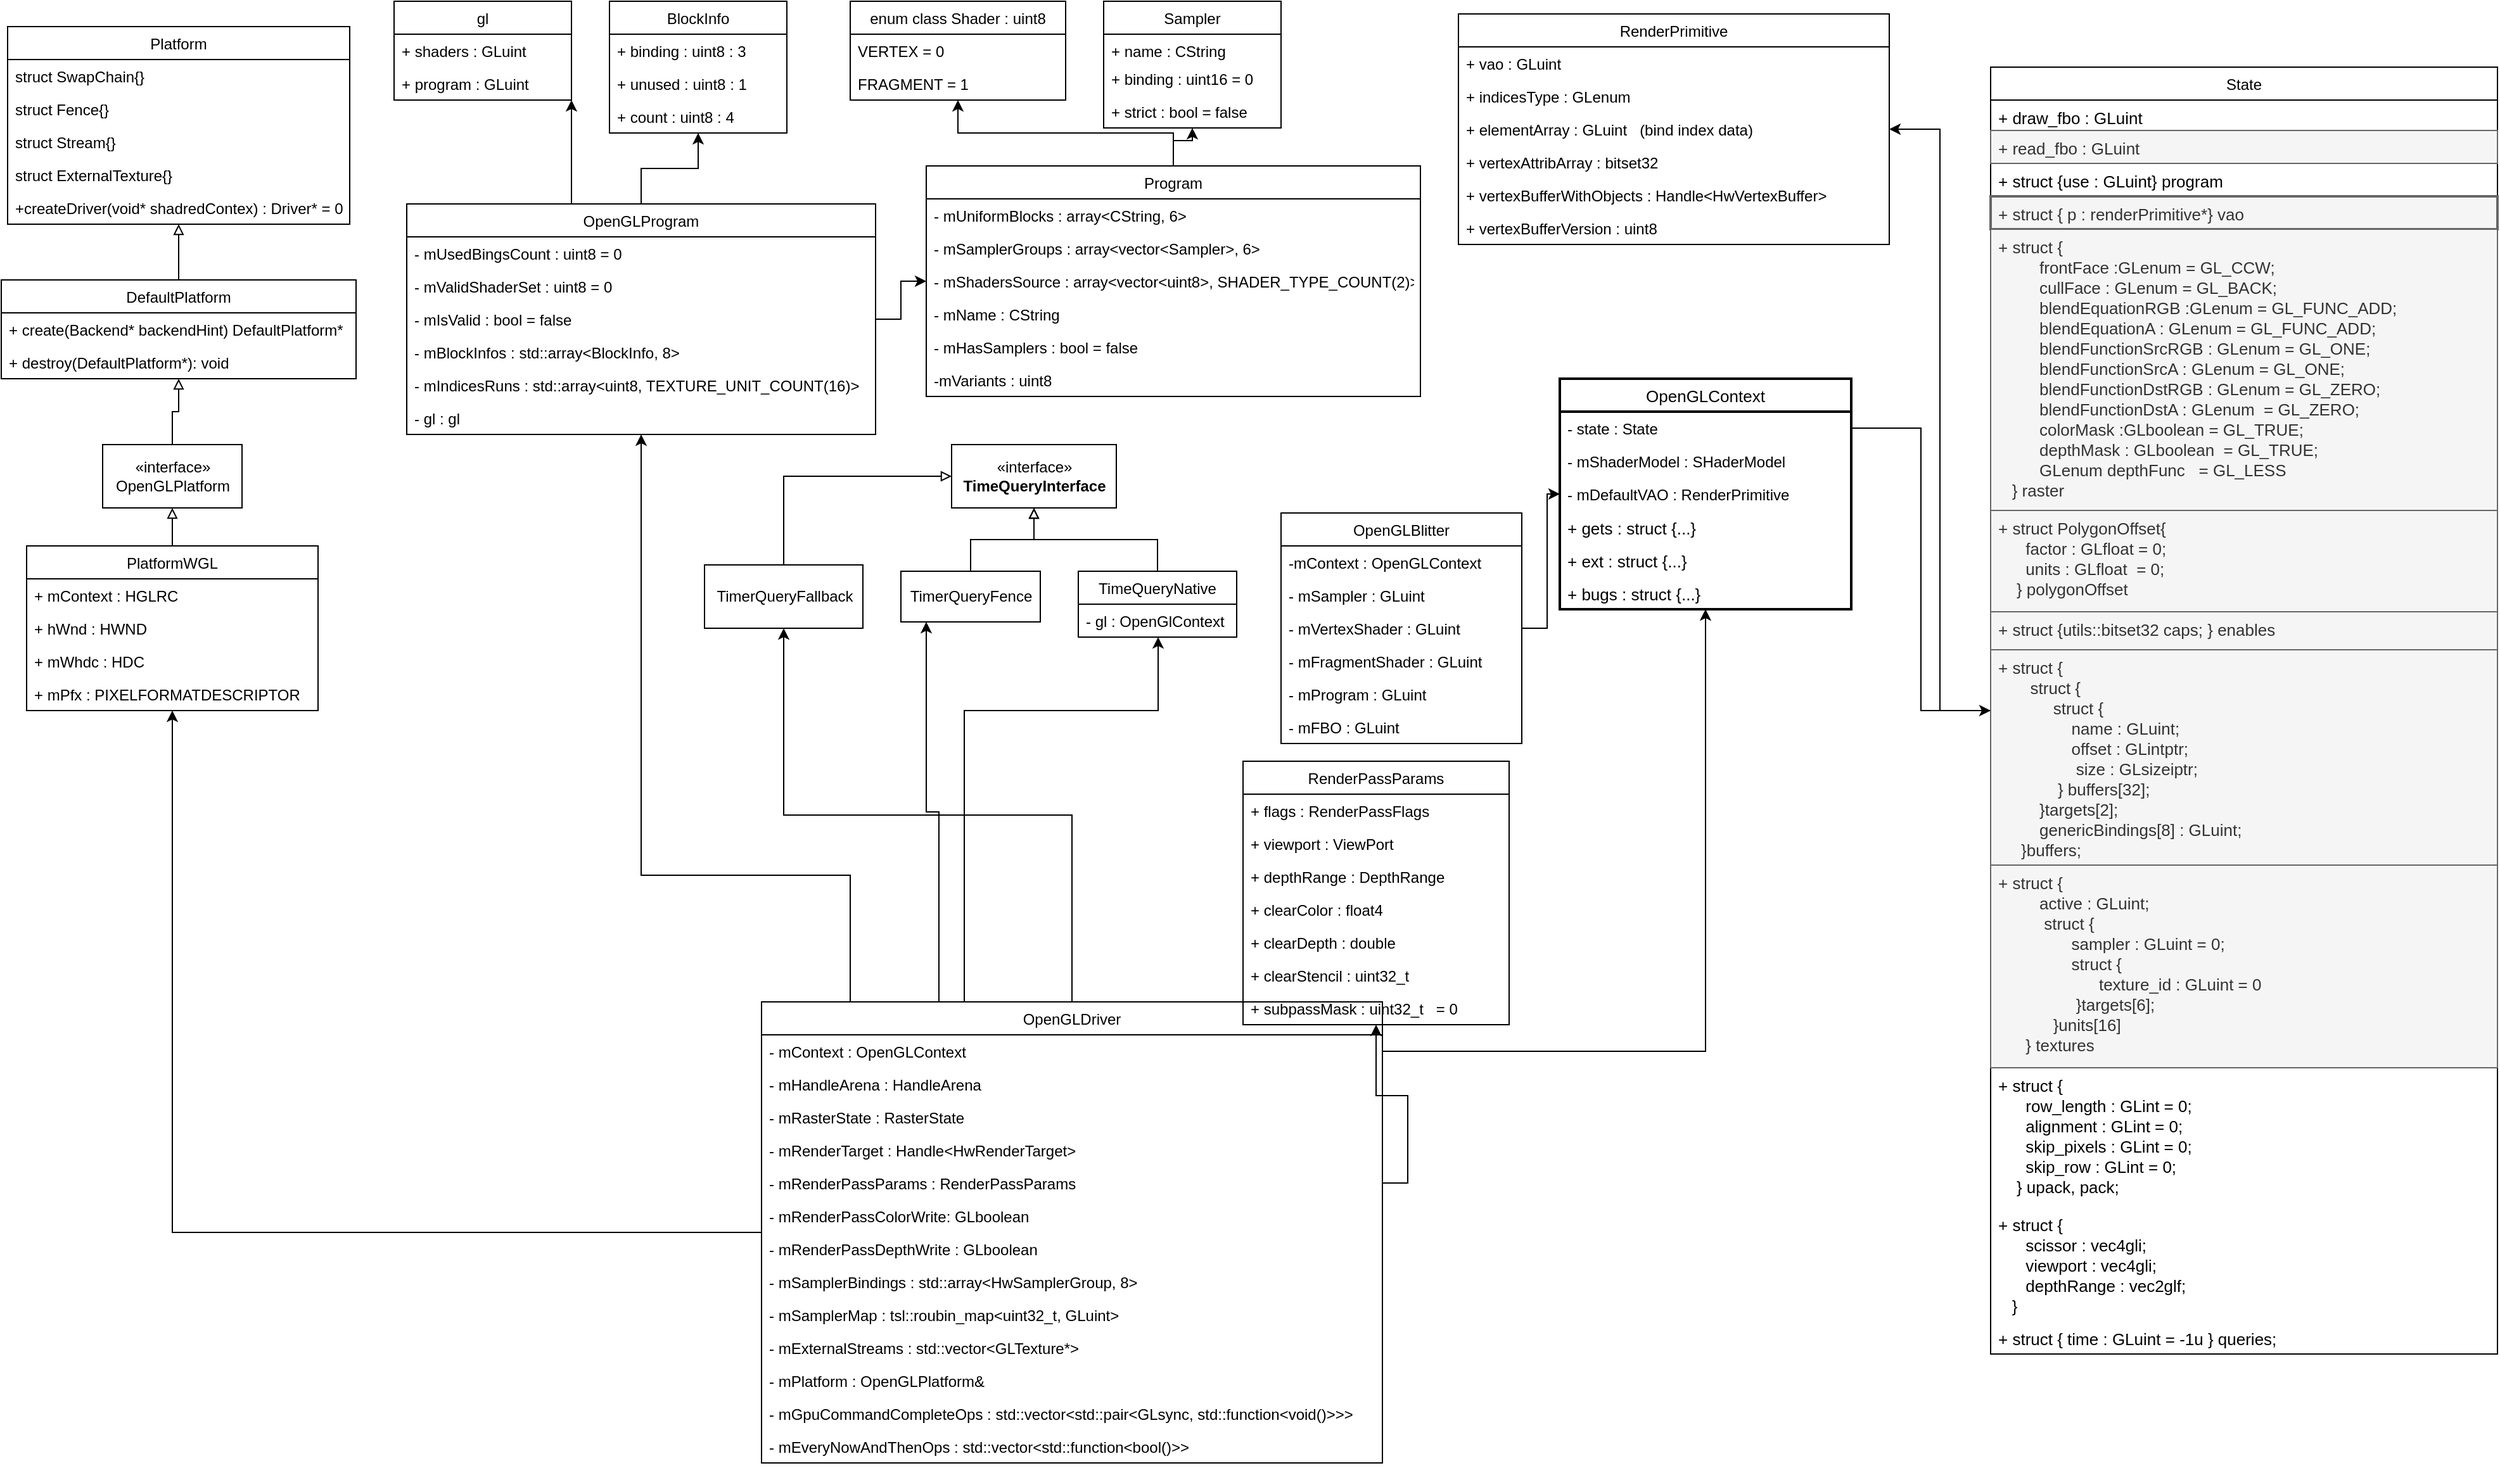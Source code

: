 <mxfile version="14.6.13" type="device"><diagram id="fX4jwfCCRDeup5B1McxO" name="第 1 页"><mxGraphModel dx="1222" dy="806" grid="1" gridSize="10" guides="1" tooltips="1" connect="1" arrows="1" fold="1" page="1" pageScale="1" pageWidth="1169" pageHeight="1654" math="0" shadow="0"><root><mxCell id="0"/><mxCell id="1" parent="0"/><mxCell id="PPBQxOH440pyN9JQNoUW-1" value="Platform" style="swimlane;fontStyle=0;childLayout=stackLayout;horizontal=1;startSize=26;fillColor=none;horizontalStack=0;resizeParent=1;resizeParentMax=0;resizeLast=0;collapsible=1;marginBottom=0;" parent="1" vertex="1"><mxGeometry x="35" y="30" width="270" height="156" as="geometry"/></mxCell><mxCell id="PPBQxOH440pyN9JQNoUW-2" value="struct SwapChain{}" style="text;strokeColor=none;fillColor=none;align=left;verticalAlign=top;spacingLeft=4;spacingRight=4;overflow=hidden;rotatable=0;points=[[0,0.5],[1,0.5]];portConstraint=eastwest;" parent="PPBQxOH440pyN9JQNoUW-1" vertex="1"><mxGeometry y="26" width="270" height="26" as="geometry"/></mxCell><mxCell id="PPBQxOH440pyN9JQNoUW-3" value="struct Fence{}" style="text;strokeColor=none;fillColor=none;align=left;verticalAlign=top;spacingLeft=4;spacingRight=4;overflow=hidden;rotatable=0;points=[[0,0.5],[1,0.5]];portConstraint=eastwest;" parent="PPBQxOH440pyN9JQNoUW-1" vertex="1"><mxGeometry y="52" width="270" height="26" as="geometry"/></mxCell><mxCell id="PPBQxOH440pyN9JQNoUW-4" value="struct Stream{}" style="text;strokeColor=none;fillColor=none;align=left;verticalAlign=top;spacingLeft=4;spacingRight=4;overflow=hidden;rotatable=0;points=[[0,0.5],[1,0.5]];portConstraint=eastwest;" parent="PPBQxOH440pyN9JQNoUW-1" vertex="1"><mxGeometry y="78" width="270" height="26" as="geometry"/></mxCell><mxCell id="PPBQxOH440pyN9JQNoUW-5" value="struct ExternalTexture{}" style="text;strokeColor=none;fillColor=none;align=left;verticalAlign=top;spacingLeft=4;spacingRight=4;overflow=hidden;rotatable=0;points=[[0,0.5],[1,0.5]];portConstraint=eastwest;" parent="PPBQxOH440pyN9JQNoUW-1" vertex="1"><mxGeometry y="104" width="270" height="26" as="geometry"/></mxCell><mxCell id="PPBQxOH440pyN9JQNoUW-13" value="+createDriver(void* shadredContex) : Driver* = 0" style="text;strokeColor=none;fillColor=none;align=left;verticalAlign=top;spacingLeft=4;spacingRight=4;overflow=hidden;rotatable=0;points=[[0,0.5],[1,0.5]];portConstraint=eastwest;" parent="PPBQxOH440pyN9JQNoUW-1" vertex="1"><mxGeometry y="130" width="270" height="26" as="geometry"/></mxCell><mxCell id="PPBQxOH440pyN9JQNoUW-11" style="edgeStyle=orthogonalEdgeStyle;rounded=0;orthogonalLoop=1;jettySize=auto;html=1;endArrow=block;endFill=0;" parent="1" source="PPBQxOH440pyN9JQNoUW-7" target="PPBQxOH440pyN9JQNoUW-1" edge="1"><mxGeometry relative="1" as="geometry"/></mxCell><mxCell id="PPBQxOH440pyN9JQNoUW-7" value="DefaultPlatform" style="swimlane;fontStyle=0;childLayout=stackLayout;horizontal=1;startSize=26;fillColor=none;horizontalStack=0;resizeParent=1;resizeParentMax=0;resizeLast=0;collapsible=1;marginBottom=0;" parent="1" vertex="1"><mxGeometry x="30" y="230" width="280" height="78" as="geometry"/></mxCell><mxCell id="PPBQxOH440pyN9JQNoUW-9" value="+ create(Backend* backendHint) DefaultPlatform*" style="text;strokeColor=none;fillColor=none;align=left;verticalAlign=top;spacingLeft=4;spacingRight=4;overflow=hidden;rotatable=0;points=[[0,0.5],[1,0.5]];portConstraint=eastwest;" parent="PPBQxOH440pyN9JQNoUW-7" vertex="1"><mxGeometry y="26" width="280" height="26" as="geometry"/></mxCell><mxCell id="PPBQxOH440pyN9JQNoUW-10" value="+ destroy(DefaultPlatform*): void" style="text;strokeColor=none;fillColor=none;align=left;verticalAlign=top;spacingLeft=4;spacingRight=4;overflow=hidden;rotatable=0;points=[[0,0.5],[1,0.5]];portConstraint=eastwest;" parent="PPBQxOH440pyN9JQNoUW-7" vertex="1"><mxGeometry y="52" width="280" height="26" as="geometry"/></mxCell><mxCell id="PPBQxOH440pyN9JQNoUW-19" style="edgeStyle=orthogonalEdgeStyle;rounded=0;orthogonalLoop=1;jettySize=auto;html=1;endArrow=block;endFill=0;" parent="1" source="PPBQxOH440pyN9JQNoUW-18" target="PPBQxOH440pyN9JQNoUW-7" edge="1"><mxGeometry relative="1" as="geometry"/></mxCell><mxCell id="PPBQxOH440pyN9JQNoUW-18" value="«interface»&lt;br&gt;OpenGLPlatform" style="html=1;" parent="1" vertex="1"><mxGeometry x="110" y="360" width="110" height="50" as="geometry"/></mxCell><mxCell id="PPBQxOH440pyN9JQNoUW-24" value="" style="edgeStyle=orthogonalEdgeStyle;rounded=0;orthogonalLoop=1;jettySize=auto;html=1;endArrow=block;endFill=0;" parent="1" source="PPBQxOH440pyN9JQNoUW-20" target="PPBQxOH440pyN9JQNoUW-18" edge="1"><mxGeometry relative="1" as="geometry"/></mxCell><mxCell id="PPBQxOH440pyN9JQNoUW-20" value="PlatformWGL" style="swimlane;fontStyle=0;childLayout=stackLayout;horizontal=1;startSize=26;fillColor=none;horizontalStack=0;resizeParent=1;resizeParentMax=0;resizeLast=0;collapsible=1;marginBottom=0;" parent="1" vertex="1"><mxGeometry x="50" y="440" width="230" height="130" as="geometry"/></mxCell><mxCell id="PPBQxOH440pyN9JQNoUW-21" value="+ mContext : HGLRC" style="text;strokeColor=none;fillColor=none;align=left;verticalAlign=top;spacingLeft=4;spacingRight=4;overflow=hidden;rotatable=0;points=[[0,0.5],[1,0.5]];portConstraint=eastwest;" parent="PPBQxOH440pyN9JQNoUW-20" vertex="1"><mxGeometry y="26" width="230" height="26" as="geometry"/></mxCell><mxCell id="PPBQxOH440pyN9JQNoUW-22" value="+ hWnd : HWND" style="text;strokeColor=none;fillColor=none;align=left;verticalAlign=top;spacingLeft=4;spacingRight=4;overflow=hidden;rotatable=0;points=[[0,0.5],[1,0.5]];portConstraint=eastwest;" parent="PPBQxOH440pyN9JQNoUW-20" vertex="1"><mxGeometry y="52" width="230" height="26" as="geometry"/></mxCell><mxCell id="PPBQxOH440pyN9JQNoUW-23" value="+ mWhdc : HDC" style="text;strokeColor=none;fillColor=none;align=left;verticalAlign=top;spacingLeft=4;spacingRight=4;overflow=hidden;rotatable=0;points=[[0,0.5],[1,0.5]];portConstraint=eastwest;" parent="PPBQxOH440pyN9JQNoUW-20" vertex="1"><mxGeometry y="78" width="230" height="26" as="geometry"/></mxCell><mxCell id="PPBQxOH440pyN9JQNoUW-25" value="+ mPfx : PIXELFORMATDESCRIPTOR" style="text;strokeColor=none;fillColor=none;align=left;verticalAlign=top;spacingLeft=4;spacingRight=4;overflow=hidden;rotatable=0;points=[[0,0.5],[1,0.5]];portConstraint=eastwest;" parent="PPBQxOH440pyN9JQNoUW-20" vertex="1"><mxGeometry y="104" width="230" height="26" as="geometry"/></mxCell><mxCell id="508LZlIP3bsUz4SIApg6-21" style="edgeStyle=orthogonalEdgeStyle;rounded=0;orthogonalLoop=1;jettySize=auto;html=1;" parent="1" source="508LZlIP3bsUz4SIApg6-1" target="508LZlIP3bsUz4SIApg6-6" edge="1"><mxGeometry relative="1" as="geometry"><Array as="points"><mxPoint x="440" y="179"/><mxPoint x="410" y="179"/></Array></mxGeometry></mxCell><mxCell id="508LZlIP3bsUz4SIApg6-22" style="edgeStyle=orthogonalEdgeStyle;rounded=0;orthogonalLoop=1;jettySize=auto;html=1;" parent="1" source="508LZlIP3bsUz4SIApg6-1" target="508LZlIP3bsUz4SIApg6-14" edge="1"><mxGeometry relative="1" as="geometry"/></mxCell><mxCell id="508LZlIP3bsUz4SIApg6-40" style="edgeStyle=orthogonalEdgeStyle;rounded=0;orthogonalLoop=1;jettySize=auto;html=1;" parent="1" source="508LZlIP3bsUz4SIApg6-1" target="508LZlIP3bsUz4SIApg6-27" edge="1"><mxGeometry relative="1" as="geometry"/></mxCell><mxCell id="508LZlIP3bsUz4SIApg6-1" value="OpenGLProgram" style="swimlane;fontStyle=0;childLayout=stackLayout;horizontal=1;startSize=26;fillColor=none;horizontalStack=0;resizeParent=1;resizeParentMax=0;resizeLast=0;collapsible=1;marginBottom=0;" parent="1" vertex="1"><mxGeometry x="350" y="170" width="370" height="182" as="geometry"/></mxCell><mxCell id="508LZlIP3bsUz4SIApg6-2" value="- mUsedBingsCount : uint8 = 0" style="text;strokeColor=none;fillColor=none;align=left;verticalAlign=top;spacingLeft=4;spacingRight=4;overflow=hidden;rotatable=0;points=[[0,0.5],[1,0.5]];portConstraint=eastwest;" parent="508LZlIP3bsUz4SIApg6-1" vertex="1"><mxGeometry y="26" width="370" height="26" as="geometry"/></mxCell><mxCell id="508LZlIP3bsUz4SIApg6-3" value="- mValidShaderSet : uint8 = 0" style="text;strokeColor=none;fillColor=none;align=left;verticalAlign=top;spacingLeft=4;spacingRight=4;overflow=hidden;rotatable=0;points=[[0,0.5],[1,0.5]];portConstraint=eastwest;" parent="508LZlIP3bsUz4SIApg6-1" vertex="1"><mxGeometry y="52" width="370" height="26" as="geometry"/></mxCell><mxCell id="508LZlIP3bsUz4SIApg6-4" value="- mIsValid : bool = false" style="text;strokeColor=none;fillColor=none;align=left;verticalAlign=top;spacingLeft=4;spacingRight=4;overflow=hidden;rotatable=0;points=[[0,0.5],[1,0.5]];portConstraint=eastwest;" parent="508LZlIP3bsUz4SIApg6-1" vertex="1"><mxGeometry y="78" width="370" height="26" as="geometry"/></mxCell><mxCell id="508LZlIP3bsUz4SIApg6-18" value="- mBlockInfos : std::array&lt;BlockInfo, 8&gt; " style="text;strokeColor=none;fillColor=none;align=left;verticalAlign=top;spacingLeft=4;spacingRight=4;overflow=hidden;rotatable=0;points=[[0,0.5],[1,0.5]];portConstraint=eastwest;" parent="508LZlIP3bsUz4SIApg6-1" vertex="1"><mxGeometry y="104" width="370" height="26" as="geometry"/></mxCell><mxCell id="508LZlIP3bsUz4SIApg6-19" value="- mIndicesRuns : std::array&lt;uint8, TEXTURE_UNIT_COUNT(16)&gt;" style="text;strokeColor=none;fillColor=none;align=left;verticalAlign=top;spacingLeft=4;spacingRight=4;overflow=hidden;rotatable=0;points=[[0,0.5],[1,0.5]];portConstraint=eastwest;" parent="508LZlIP3bsUz4SIApg6-1" vertex="1"><mxGeometry y="130" width="370" height="26" as="geometry"/></mxCell><mxCell id="508LZlIP3bsUz4SIApg6-20" value="- gl : gl" style="text;strokeColor=none;fillColor=none;align=left;verticalAlign=top;spacingLeft=4;spacingRight=4;overflow=hidden;rotatable=0;points=[[0,0.5],[1,0.5]];portConstraint=eastwest;" parent="508LZlIP3bsUz4SIApg6-1" vertex="1"><mxGeometry y="156" width="370" height="26" as="geometry"/></mxCell><mxCell id="508LZlIP3bsUz4SIApg6-6" value="gl" style="swimlane;fontStyle=0;childLayout=stackLayout;horizontal=1;startSize=26;fillColor=none;horizontalStack=0;resizeParent=1;resizeParentMax=0;resizeLast=0;collapsible=1;marginBottom=0;" parent="1" vertex="1"><mxGeometry x="340" y="10" width="140" height="78" as="geometry"/></mxCell><mxCell id="508LZlIP3bsUz4SIApg6-7" value="+ shaders : GLuint" style="text;strokeColor=none;fillColor=none;align=left;verticalAlign=top;spacingLeft=4;spacingRight=4;overflow=hidden;rotatable=0;points=[[0,0.5],[1,0.5]];portConstraint=eastwest;" parent="508LZlIP3bsUz4SIApg6-6" vertex="1"><mxGeometry y="26" width="140" height="26" as="geometry"/></mxCell><mxCell id="508LZlIP3bsUz4SIApg6-8" value="+ program : GLuint" style="text;strokeColor=none;fillColor=none;align=left;verticalAlign=top;spacingLeft=4;spacingRight=4;overflow=hidden;rotatable=0;points=[[0,0.5],[1,0.5]];portConstraint=eastwest;" parent="508LZlIP3bsUz4SIApg6-6" vertex="1"><mxGeometry y="52" width="140" height="26" as="geometry"/></mxCell><mxCell id="508LZlIP3bsUz4SIApg6-14" value="BlockInfo" style="swimlane;fontStyle=0;childLayout=stackLayout;horizontal=1;startSize=26;fillColor=none;horizontalStack=0;resizeParent=1;resizeParentMax=0;resizeLast=0;collapsible=1;marginBottom=0;" parent="1" vertex="1"><mxGeometry x="510" y="10" width="140" height="104" as="geometry"/></mxCell><mxCell id="508LZlIP3bsUz4SIApg6-15" value="+ binding : uint8 : 3" style="text;strokeColor=none;fillColor=none;align=left;verticalAlign=top;spacingLeft=4;spacingRight=4;overflow=hidden;rotatable=0;points=[[0,0.5],[1,0.5]];portConstraint=eastwest;" parent="508LZlIP3bsUz4SIApg6-14" vertex="1"><mxGeometry y="26" width="140" height="26" as="geometry"/></mxCell><mxCell id="508LZlIP3bsUz4SIApg6-16" value="+ unused : uint8 : 1" style="text;strokeColor=none;fillColor=none;align=left;verticalAlign=top;spacingLeft=4;spacingRight=4;overflow=hidden;rotatable=0;points=[[0,0.5],[1,0.5]];portConstraint=eastwest;" parent="508LZlIP3bsUz4SIApg6-14" vertex="1"><mxGeometry y="52" width="140" height="26" as="geometry"/></mxCell><mxCell id="508LZlIP3bsUz4SIApg6-17" value="+ count : uint8 : 4" style="text;strokeColor=none;fillColor=none;align=left;verticalAlign=top;spacingLeft=4;spacingRight=4;overflow=hidden;rotatable=0;points=[[0,0.5],[1,0.5]];portConstraint=eastwest;" parent="508LZlIP3bsUz4SIApg6-14" vertex="1"><mxGeometry y="78" width="140" height="26" as="geometry"/></mxCell><mxCell id="508LZlIP3bsUz4SIApg6-23" value="Sampler" style="swimlane;fontStyle=0;childLayout=stackLayout;horizontal=1;startSize=26;fillColor=none;horizontalStack=0;resizeParent=1;resizeParentMax=0;resizeLast=0;collapsible=1;marginBottom=0;" parent="1" vertex="1"><mxGeometry x="900" y="10" width="140" height="100" as="geometry"/></mxCell><mxCell id="508LZlIP3bsUz4SIApg6-24" value="+ name : CString" style="text;strokeColor=none;fillColor=none;align=left;verticalAlign=top;spacingLeft=4;spacingRight=4;overflow=hidden;rotatable=0;points=[[0,0.5],[1,0.5]];portConstraint=eastwest;" parent="508LZlIP3bsUz4SIApg6-23" vertex="1"><mxGeometry y="26" width="140" height="22" as="geometry"/></mxCell><mxCell id="508LZlIP3bsUz4SIApg6-25" value="+ binding : uint16 = 0" style="text;strokeColor=none;fillColor=none;align=left;verticalAlign=top;spacingLeft=4;spacingRight=4;overflow=hidden;rotatable=0;points=[[0,0.5],[1,0.5]];portConstraint=eastwest;" parent="508LZlIP3bsUz4SIApg6-23" vertex="1"><mxGeometry y="48" width="140" height="26" as="geometry"/></mxCell><mxCell id="508LZlIP3bsUz4SIApg6-26" value="+ strict : bool = false" style="text;strokeColor=none;fillColor=none;align=left;verticalAlign=top;spacingLeft=4;spacingRight=4;overflow=hidden;rotatable=0;points=[[0,0.5],[1,0.5]];portConstraint=eastwest;" parent="508LZlIP3bsUz4SIApg6-23" vertex="1"><mxGeometry y="74" width="140" height="26" as="geometry"/></mxCell><mxCell id="508LZlIP3bsUz4SIApg6-35" style="edgeStyle=orthogonalEdgeStyle;rounded=0;orthogonalLoop=1;jettySize=auto;html=1;" parent="1" source="508LZlIP3bsUz4SIApg6-27" target="508LZlIP3bsUz4SIApg6-31" edge="1"><mxGeometry relative="1" as="geometry"/></mxCell><mxCell id="508LZlIP3bsUz4SIApg6-36" style="edgeStyle=orthogonalEdgeStyle;rounded=0;orthogonalLoop=1;jettySize=auto;html=1;" parent="1" source="508LZlIP3bsUz4SIApg6-27" target="508LZlIP3bsUz4SIApg6-23" edge="1"><mxGeometry relative="1" as="geometry"/></mxCell><mxCell id="508LZlIP3bsUz4SIApg6-27" value="Program" style="swimlane;fontStyle=0;childLayout=stackLayout;horizontal=1;startSize=26;fillColor=none;horizontalStack=0;resizeParent=1;resizeParentMax=0;resizeLast=0;collapsible=1;marginBottom=0;" parent="1" vertex="1"><mxGeometry x="760" y="140" width="390" height="182" as="geometry"/></mxCell><mxCell id="508LZlIP3bsUz4SIApg6-28" value="- mUniformBlocks : array&lt;CString, 6&gt;" style="text;strokeColor=none;fillColor=none;align=left;verticalAlign=top;spacingLeft=4;spacingRight=4;overflow=hidden;rotatable=0;points=[[0,0.5],[1,0.5]];portConstraint=eastwest;" parent="508LZlIP3bsUz4SIApg6-27" vertex="1"><mxGeometry y="26" width="390" height="26" as="geometry"/></mxCell><mxCell id="508LZlIP3bsUz4SIApg6-29" value="- mSamplerGroups : array&lt;vector&lt;Sampler&gt;, 6&gt;" style="text;strokeColor=none;fillColor=none;align=left;verticalAlign=top;spacingLeft=4;spacingRight=4;overflow=hidden;rotatable=0;points=[[0,0.5],[1,0.5]];portConstraint=eastwest;" parent="508LZlIP3bsUz4SIApg6-27" vertex="1"><mxGeometry y="52" width="390" height="26" as="geometry"/></mxCell><mxCell id="508LZlIP3bsUz4SIApg6-30" value="- mShadersSource : array&lt;vector&lt;uint8&gt;, SHADER_TYPE_COUNT(2)&gt;" style="text;strokeColor=none;fillColor=none;align=left;verticalAlign=top;spacingLeft=4;spacingRight=4;overflow=hidden;rotatable=0;points=[[0,0.5],[1,0.5]];portConstraint=eastwest;" parent="508LZlIP3bsUz4SIApg6-27" vertex="1"><mxGeometry y="78" width="390" height="26" as="geometry"/></mxCell><mxCell id="508LZlIP3bsUz4SIApg6-37" value="- mName : CString" style="text;strokeColor=none;fillColor=none;align=left;verticalAlign=top;spacingLeft=4;spacingRight=4;overflow=hidden;rotatable=0;points=[[0,0.5],[1,0.5]];portConstraint=eastwest;" parent="508LZlIP3bsUz4SIApg6-27" vertex="1"><mxGeometry y="104" width="390" height="26" as="geometry"/></mxCell><mxCell id="508LZlIP3bsUz4SIApg6-39" value="- mHasSamplers : bool = false" style="text;strokeColor=none;fillColor=none;align=left;verticalAlign=top;spacingLeft=4;spacingRight=4;overflow=hidden;rotatable=0;points=[[0,0.5],[1,0.5]];portConstraint=eastwest;" parent="508LZlIP3bsUz4SIApg6-27" vertex="1"><mxGeometry y="130" width="390" height="26" as="geometry"/></mxCell><mxCell id="508LZlIP3bsUz4SIApg6-38" value="-mVariants : uint8" style="text;strokeColor=none;fillColor=none;align=left;verticalAlign=top;spacingLeft=4;spacingRight=4;overflow=hidden;rotatable=0;points=[[0,0.5],[1,0.5]];portConstraint=eastwest;" parent="508LZlIP3bsUz4SIApg6-27" vertex="1"><mxGeometry y="156" width="390" height="26" as="geometry"/></mxCell><mxCell id="508LZlIP3bsUz4SIApg6-31" value="enum class Shader : uint8" style="swimlane;fontStyle=0;childLayout=stackLayout;horizontal=1;startSize=26;fillColor=none;horizontalStack=0;resizeParent=1;resizeParentMax=0;resizeLast=0;collapsible=1;marginBottom=0;" parent="1" vertex="1"><mxGeometry x="700" y="10" width="170" height="78" as="geometry"/></mxCell><mxCell id="508LZlIP3bsUz4SIApg6-32" value="VERTEX = 0" style="text;strokeColor=none;fillColor=none;align=left;verticalAlign=top;spacingLeft=4;spacingRight=4;overflow=hidden;rotatable=0;points=[[0,0.5],[1,0.5]];portConstraint=eastwest;" parent="508LZlIP3bsUz4SIApg6-31" vertex="1"><mxGeometry y="26" width="170" height="26" as="geometry"/></mxCell><mxCell id="508LZlIP3bsUz4SIApg6-33" value="FRAGMENT = 1" style="text;strokeColor=none;fillColor=none;align=left;verticalAlign=top;spacingLeft=4;spacingRight=4;overflow=hidden;rotatable=0;points=[[0,0.5],[1,0.5]];portConstraint=eastwest;" parent="508LZlIP3bsUz4SIApg6-31" vertex="1"><mxGeometry y="52" width="170" height="26" as="geometry"/></mxCell><mxCell id="508LZlIP3bsUz4SIApg6-41" value="RenderPrimitive" style="swimlane;fontStyle=0;childLayout=stackLayout;horizontal=1;startSize=26;fillColor=none;horizontalStack=0;resizeParent=1;resizeParentMax=0;resizeLast=0;collapsible=1;marginBottom=0;" parent="1" vertex="1"><mxGeometry x="1180" y="20" width="340" height="182" as="geometry"/></mxCell><mxCell id="508LZlIP3bsUz4SIApg6-42" value="+ vao : GLuint" style="text;strokeColor=none;fillColor=none;align=left;verticalAlign=top;spacingLeft=4;spacingRight=4;overflow=hidden;rotatable=0;points=[[0,0.5],[1,0.5]];portConstraint=eastwest;" parent="508LZlIP3bsUz4SIApg6-41" vertex="1"><mxGeometry y="26" width="340" height="26" as="geometry"/></mxCell><mxCell id="508LZlIP3bsUz4SIApg6-43" value="+ indicesType : GLenum" style="text;strokeColor=none;fillColor=none;align=left;verticalAlign=top;spacingLeft=4;spacingRight=4;overflow=hidden;rotatable=0;points=[[0,0.5],[1,0.5]];portConstraint=eastwest;" parent="508LZlIP3bsUz4SIApg6-41" vertex="1"><mxGeometry y="52" width="340" height="26" as="geometry"/></mxCell><mxCell id="e2Mg-DxJ3gjCYcGvBRC_-2" value="+ elementArray : GLuint   (bind index data)" style="text;strokeColor=none;fillColor=none;align=left;verticalAlign=top;spacingLeft=4;spacingRight=4;overflow=hidden;rotatable=0;points=[[0,0.5],[1,0.5]];portConstraint=eastwest;" parent="508LZlIP3bsUz4SIApg6-41" vertex="1"><mxGeometry y="78" width="340" height="26" as="geometry"/></mxCell><mxCell id="e2Mg-DxJ3gjCYcGvBRC_-1" value="+ vertexAttribArray : bitset32" style="text;strokeColor=none;fillColor=none;align=left;verticalAlign=top;spacingLeft=4;spacingRight=4;overflow=hidden;rotatable=0;points=[[0,0.5],[1,0.5]];portConstraint=eastwest;" parent="508LZlIP3bsUz4SIApg6-41" vertex="1"><mxGeometry y="104" width="340" height="26" as="geometry"/></mxCell><mxCell id="508LZlIP3bsUz4SIApg6-44" value="+ vertexBufferWithObjects : Handle&lt;HwVertexBuffer&gt;" style="text;strokeColor=none;fillColor=none;align=left;verticalAlign=top;spacingLeft=4;spacingRight=4;overflow=hidden;rotatable=0;points=[[0,0.5],[1,0.5]];portConstraint=eastwest;" parent="508LZlIP3bsUz4SIApg6-41" vertex="1"><mxGeometry y="130" width="340" height="26" as="geometry"/></mxCell><mxCell id="e2Mg-DxJ3gjCYcGvBRC_-3" value="+ vertexBufferVersion : uint8" style="text;strokeColor=none;fillColor=none;align=left;verticalAlign=top;spacingLeft=4;spacingRight=4;overflow=hidden;rotatable=0;points=[[0,0.5],[1,0.5]];portConstraint=eastwest;" parent="508LZlIP3bsUz4SIApg6-41" vertex="1"><mxGeometry y="156" width="340" height="26" as="geometry"/></mxCell><mxCell id="lWtqwH6RzPDwr2DaPx_4-20" style="edgeStyle=orthogonalEdgeStyle;rounded=0;orthogonalLoop=1;jettySize=auto;html=1;fontSize=13;" parent="1" source="lWtqwH6RzPDwr2DaPx_4-5" target="508LZlIP3bsUz4SIApg6-41" edge="1"><mxGeometry relative="1" as="geometry"/></mxCell><mxCell id="lWtqwH6RzPDwr2DaPx_4-5" value="State" style="swimlane;fontStyle=0;childLayout=stackLayout;horizontal=1;startSize=26;fillColor=none;horizontalStack=0;resizeParent=1;resizeParentMax=0;resizeLast=0;collapsible=1;marginBottom=0;" parent="1" vertex="1"><mxGeometry x="1600" y="62" width="400" height="1016" as="geometry"><mxRectangle x="1600" y="62" width="86" height="26" as="alternateBounds"/></mxGeometry></mxCell><mxCell id="lWtqwH6RzPDwr2DaPx_4-6" value="+ draw_fbo : GLuint" style="text;align=left;verticalAlign=top;spacingLeft=4;spacingRight=4;overflow=hidden;rotatable=0;points=[[0,0.5],[1,0.5]];portConstraint=eastwest;fontSize=13;" parent="lWtqwH6RzPDwr2DaPx_4-5" vertex="1"><mxGeometry y="26" width="400" height="24" as="geometry"/></mxCell><mxCell id="lWtqwH6RzPDwr2DaPx_4-9" value="+ read_fbo : GLuint" style="text;align=left;verticalAlign=top;spacingLeft=4;spacingRight=4;overflow=hidden;rotatable=0;points=[[0,0.5],[1,0.5]];portConstraint=eastwest;fontSize=13;fillColor=#f5f5f5;strokeColor=#666666;fontColor=#333333;" parent="lWtqwH6RzPDwr2DaPx_4-5" vertex="1"><mxGeometry y="50" width="400" height="26" as="geometry"/></mxCell><mxCell id="lWtqwH6RzPDwr2DaPx_4-12" value="+ struct {use : GLuint} program" style="text;strokeColor=none;fillColor=none;align=left;verticalAlign=top;spacingLeft=4;spacingRight=4;overflow=hidden;rotatable=0;points=[[0,0.5],[1,0.5]];portConstraint=eastwest;fontSize=13;" parent="lWtqwH6RzPDwr2DaPx_4-5" vertex="1"><mxGeometry y="76" width="400" height="26" as="geometry"/></mxCell><mxCell id="lWtqwH6RzPDwr2DaPx_4-11" value="+ struct { p : renderPrimitive*} vao" style="text;strokeColor=#666666;fillColor=#f5f5f5;align=left;verticalAlign=top;spacingLeft=4;spacingRight=4;overflow=hidden;rotatable=0;points=[[0,0.5],[1,0.5]];portConstraint=eastwest;fontSize=13;strokeWidth=2;fontColor=#333333;" parent="lWtqwH6RzPDwr2DaPx_4-5" vertex="1"><mxGeometry y="102" width="400" height="26" as="geometry"/></mxCell><mxCell id="lWtqwH6RzPDwr2DaPx_4-14" value="+ struct {&#10;         frontFace :GLenum = GL_CCW;&#10;         cullFace : GLenum = GL_BACK;&#10;         blendEquationRGB :GLenum = GL_FUNC_ADD;&#10;         blendEquationA : GLenum = GL_FUNC_ADD;&#10;         blendFunctionSrcRGB : GLenum = GL_ONE;&#10;         blendFunctionSrcA : GLenum = GL_ONE;&#10;         blendFunctionDstRGB : GLenum = GL_ZERO;&#10;         blendFunctionDstA : GLenum  = GL_ZERO;&#10;         colorMask :GLboolean = GL_TRUE;&#10;         depthMask : GLboolean  = GL_TRUE;&#10;         GLenum depthFunc   = GL_LESS&#10;   } raster" style="text;strokeColor=#666666;fillColor=#f5f5f5;align=left;verticalAlign=top;spacingLeft=4;spacingRight=4;overflow=hidden;rotatable=0;points=[[0,0.5],[1,0.5]];portConstraint=eastwest;fontSize=13;fontColor=#333333;" parent="lWtqwH6RzPDwr2DaPx_4-5" vertex="1"><mxGeometry y="128" width="400" height="222" as="geometry"/></mxCell><mxCell id="lWtqwH6RzPDwr2DaPx_4-7" value="+ struct PolygonOffset{&#10;      factor : GLfloat = 0;&#10;      units : GLfloat  = 0;&#10;    } polygonOffset" style="text;strokeColor=#666666;fillColor=#f5f5f5;align=left;verticalAlign=top;spacingLeft=4;spacingRight=4;overflow=hidden;rotatable=0;points=[[0,0.5],[1,0.5]];portConstraint=eastwest;fontSize=13;fontColor=#333333;" parent="lWtqwH6RzPDwr2DaPx_4-5" vertex="1"><mxGeometry y="350" width="400" height="80" as="geometry"/></mxCell><mxCell id="lWtqwH6RzPDwr2DaPx_4-8" value="+ struct {utils::bitset32 caps; } enables" style="text;align=left;verticalAlign=top;spacingLeft=4;spacingRight=4;overflow=hidden;rotatable=0;points=[[0,0.5],[1,0.5]];portConstraint=eastwest;fontSize=13;fillColor=#f5f5f5;strokeColor=#666666;fontColor=#333333;" parent="lWtqwH6RzPDwr2DaPx_4-5" vertex="1"><mxGeometry y="430" width="400" height="30" as="geometry"/></mxCell><mxCell id="lWtqwH6RzPDwr2DaPx_4-15" value="+ struct {&#10;       struct {&#10;            struct {&#10;                name : GLuint;&#10;                offset : GLintptr;&#10;                 size : GLsizeiptr;&#10;             } buffers[32];&#10;         }targets[2];&#10;         genericBindings[8] : GLuint;&#10;     }buffers; " style="text;strokeColor=#666666;fillColor=#f5f5f5;align=left;verticalAlign=top;spacingLeft=4;spacingRight=4;overflow=hidden;rotatable=0;points=[[0,0.5],[1,0.5]];portConstraint=eastwest;fontSize=13;fontColor=#333333;" parent="lWtqwH6RzPDwr2DaPx_4-5" vertex="1"><mxGeometry y="460" width="400" height="170" as="geometry"/></mxCell><mxCell id="lWtqwH6RzPDwr2DaPx_4-16" value="+ struct {&#10;         active : GLuint;&#10;          struct {&#10;                sampler : GLuint = 0;&#10;                struct {&#10;                      texture_id : GLuint = 0&#10;                 }targets[6];&#10;            }units[16]&#10;      } textures      " style="text;strokeColor=#666666;fillColor=#f5f5f5;align=left;verticalAlign=top;spacingLeft=4;spacingRight=4;overflow=hidden;rotatable=0;points=[[0,0.5],[1,0.5]];portConstraint=eastwest;fontSize=13;fontColor=#333333;" parent="lWtqwH6RzPDwr2DaPx_4-5" vertex="1"><mxGeometry y="630" width="400" height="160" as="geometry"/></mxCell><mxCell id="lWtqwH6RzPDwr2DaPx_4-17" value="+ struct {&#10;      row_length : GLint = 0;&#10;      alignment : GLint = 0;&#10;      skip_pixels : GLint = 0;&#10;      skip_row : GLint = 0;&#10;    } upack, pack;" style="text;strokeColor=none;fillColor=none;align=left;verticalAlign=top;spacingLeft=4;spacingRight=4;overflow=hidden;rotatable=0;points=[[0,0.5],[1,0.5]];portConstraint=eastwest;fontSize=13;" parent="lWtqwH6RzPDwr2DaPx_4-5" vertex="1"><mxGeometry y="790" width="400" height="110" as="geometry"/></mxCell><mxCell id="lWtqwH6RzPDwr2DaPx_4-18" value="+ struct {&#10;      scissor : vec4gli;&#10;      viewport : vec4gli;&#10;      depthRange : vec2glf;&#10;   }" style="text;strokeColor=none;fillColor=none;align=left;verticalAlign=top;spacingLeft=4;spacingRight=4;overflow=hidden;rotatable=0;points=[[0,0.5],[1,0.5]];portConstraint=eastwest;fontSize=13;" parent="lWtqwH6RzPDwr2DaPx_4-5" vertex="1"><mxGeometry y="900" width="400" height="90" as="geometry"/></mxCell><mxCell id="lWtqwH6RzPDwr2DaPx_4-19" value="+ struct { time : GLuint = -1u } queries;" style="text;strokeColor=none;fillColor=none;align=left;verticalAlign=top;spacingLeft=4;spacingRight=4;overflow=hidden;rotatable=0;points=[[0,0.5],[1,0.5]];portConstraint=eastwest;fontSize=13;" parent="lWtqwH6RzPDwr2DaPx_4-5" vertex="1"><mxGeometry y="990" width="400" height="26" as="geometry"/></mxCell><mxCell id="lWtqwH6RzPDwr2DaPx_4-26" value="OpenGLContext" style="swimlane;fontStyle=0;childLayout=stackLayout;horizontal=1;startSize=26;fillColor=none;horizontalStack=0;resizeParent=1;resizeParentMax=0;resizeLast=0;collapsible=1;marginBottom=0;strokeWidth=2;fontSize=13;" parent="1" vertex="1"><mxGeometry x="1260" y="308" width="230" height="182" as="geometry"/></mxCell><mxCell id="lWtqwH6RzPDwr2DaPx_4-27" value="- state : State" style="text;strokeColor=none;fillColor=none;align=left;verticalAlign=top;spacingLeft=4;spacingRight=4;overflow=hidden;rotatable=0;points=[[0,0.5],[1,0.5]];portConstraint=eastwest;" parent="lWtqwH6RzPDwr2DaPx_4-26" vertex="1"><mxGeometry y="26" width="230" height="26" as="geometry"/></mxCell><mxCell id="lWtqwH6RzPDwr2DaPx_4-28" value="- mShaderModel : SHaderModel" style="text;strokeColor=none;fillColor=none;align=left;verticalAlign=top;spacingLeft=4;spacingRight=4;overflow=hidden;rotatable=0;points=[[0,0.5],[1,0.5]];portConstraint=eastwest;" parent="lWtqwH6RzPDwr2DaPx_4-26" vertex="1"><mxGeometry y="52" width="230" height="26" as="geometry"/></mxCell><mxCell id="lWtqwH6RzPDwr2DaPx_4-29" value="- mDefaultVAO : RenderPrimitive" style="text;strokeColor=none;fillColor=none;align=left;verticalAlign=top;spacingLeft=4;spacingRight=4;overflow=hidden;rotatable=0;points=[[0,0.5],[1,0.5]];portConstraint=eastwest;" parent="lWtqwH6RzPDwr2DaPx_4-26" vertex="1"><mxGeometry y="78" width="230" height="26" as="geometry"/></mxCell><mxCell id="lWtqwH6RzPDwr2DaPx_4-31" value="+ gets : struct {...} " style="text;strokeColor=none;fillColor=none;align=left;verticalAlign=top;spacingLeft=4;spacingRight=4;overflow=hidden;rotatable=0;points=[[0,0.5],[1,0.5]];portConstraint=eastwest;fontSize=13;" parent="lWtqwH6RzPDwr2DaPx_4-26" vertex="1"><mxGeometry y="104" width="230" height="26" as="geometry"/></mxCell><mxCell id="lWtqwH6RzPDwr2DaPx_4-33" value="+ ext : struct {...}" style="text;strokeColor=none;fillColor=none;align=left;verticalAlign=top;spacingLeft=4;spacingRight=4;overflow=hidden;rotatable=0;points=[[0,0.5],[1,0.5]];portConstraint=eastwest;fontSize=13;" parent="lWtqwH6RzPDwr2DaPx_4-26" vertex="1"><mxGeometry y="130" width="230" height="26" as="geometry"/></mxCell><mxCell id="lWtqwH6RzPDwr2DaPx_4-32" value="+ bugs : struct {...}" style="text;strokeColor=none;fillColor=none;align=left;verticalAlign=top;spacingLeft=4;spacingRight=4;overflow=hidden;rotatable=0;points=[[0,0.5],[1,0.5]];portConstraint=eastwest;fontSize=13;" parent="lWtqwH6RzPDwr2DaPx_4-26" vertex="1"><mxGeometry y="156" width="230" height="26" as="geometry"/></mxCell><mxCell id="lWtqwH6RzPDwr2DaPx_4-30" style="edgeStyle=orthogonalEdgeStyle;rounded=0;orthogonalLoop=1;jettySize=auto;html=1;fontSize=13;" parent="1" source="lWtqwH6RzPDwr2DaPx_4-27" target="lWtqwH6RzPDwr2DaPx_4-5" edge="1"><mxGeometry relative="1" as="geometry"/></mxCell><mxCell id="VcqIpCR3EUcZJFg082L2-8" style="edgeStyle=orthogonalEdgeStyle;rounded=0;orthogonalLoop=1;jettySize=auto;html=1;" parent="1" source="VcqIpCR3EUcZJFg082L2-1" target="lWtqwH6RzPDwr2DaPx_4-26" edge="1"><mxGeometry relative="1" as="geometry"/></mxCell><mxCell id="VcqIpCR3EUcZJFg082L2-1" value="OpenGLBlitter" style="swimlane;fontStyle=0;childLayout=stackLayout;horizontal=1;startSize=26;fillColor=none;horizontalStack=0;resizeParent=1;resizeParentMax=0;resizeLast=0;collapsible=1;marginBottom=0;" parent="1" vertex="1"><mxGeometry x="1040" y="414" width="190" height="182" as="geometry"/></mxCell><mxCell id="VcqIpCR3EUcZJFg082L2-2" value="-mContext : OpenGLContext" style="text;strokeColor=none;fillColor=none;align=left;verticalAlign=top;spacingLeft=4;spacingRight=4;overflow=hidden;rotatable=0;points=[[0,0.5],[1,0.5]];portConstraint=eastwest;" parent="VcqIpCR3EUcZJFg082L2-1" vertex="1"><mxGeometry y="26" width="190" height="26" as="geometry"/></mxCell><mxCell id="VcqIpCR3EUcZJFg082L2-3" value="- mSampler : GLuint" style="text;strokeColor=none;fillColor=none;align=left;verticalAlign=top;spacingLeft=4;spacingRight=4;overflow=hidden;rotatable=0;points=[[0,0.5],[1,0.5]];portConstraint=eastwest;" parent="VcqIpCR3EUcZJFg082L2-1" vertex="1"><mxGeometry y="52" width="190" height="26" as="geometry"/></mxCell><mxCell id="VcqIpCR3EUcZJFg082L2-4" value="- mVertexShader : GLuint" style="text;strokeColor=none;fillColor=none;align=left;verticalAlign=top;spacingLeft=4;spacingRight=4;overflow=hidden;rotatable=0;points=[[0,0.5],[1,0.5]];portConstraint=eastwest;" parent="VcqIpCR3EUcZJFg082L2-1" vertex="1"><mxGeometry y="78" width="190" height="26" as="geometry"/></mxCell><mxCell id="VcqIpCR3EUcZJFg082L2-6" value="- mFragmentShader : GLuint" style="text;strokeColor=none;fillColor=none;align=left;verticalAlign=top;spacingLeft=4;spacingRight=4;overflow=hidden;rotatable=0;points=[[0,0.5],[1,0.5]];portConstraint=eastwest;" parent="VcqIpCR3EUcZJFg082L2-1" vertex="1"><mxGeometry y="104" width="190" height="26" as="geometry"/></mxCell><mxCell id="VcqIpCR3EUcZJFg082L2-7" value="- mProgram : GLuint" style="text;strokeColor=none;fillColor=none;align=left;verticalAlign=top;spacingLeft=4;spacingRight=4;overflow=hidden;rotatable=0;points=[[0,0.5],[1,0.5]];portConstraint=eastwest;" parent="VcqIpCR3EUcZJFg082L2-1" vertex="1"><mxGeometry y="130" width="190" height="26" as="geometry"/></mxCell><mxCell id="VcqIpCR3EUcZJFg082L2-5" value="- mFBO : GLuint" style="text;strokeColor=none;fillColor=none;align=left;verticalAlign=top;spacingLeft=4;spacingRight=4;overflow=hidden;rotatable=0;points=[[0,0.5],[1,0.5]];portConstraint=eastwest;" parent="VcqIpCR3EUcZJFg082L2-1" vertex="1"><mxGeometry y="156" width="190" height="26" as="geometry"/></mxCell><mxCell id="6rhWEZg-QFVUlOdzSzSF-1" value="«interface»&lt;br&gt;&lt;b&gt;TimeQueryInterface&lt;/b&gt;" style="html=1;" parent="1" vertex="1"><mxGeometry x="780" y="360" width="130" height="50" as="geometry"/></mxCell><mxCell id="D38jhYU5LqItkAX_-fgv-6" style="edgeStyle=orthogonalEdgeStyle;rounded=0;orthogonalLoop=1;jettySize=auto;html=1;endArrow=block;endFill=0;" parent="1" source="6rhWEZg-QFVUlOdzSzSF-7" target="6rhWEZg-QFVUlOdzSzSF-1" edge="1"><mxGeometry relative="1" as="geometry"/></mxCell><mxCell id="6rhWEZg-QFVUlOdzSzSF-7" value="TimeQueryNative" style="swimlane;fontStyle=0;childLayout=stackLayout;horizontal=1;startSize=26;fillColor=none;horizontalStack=0;resizeParent=1;resizeParentMax=0;resizeLast=0;collapsible=1;marginBottom=0;" parent="1" vertex="1"><mxGeometry x="880" y="460" width="125" height="52" as="geometry"/></mxCell><mxCell id="6rhWEZg-QFVUlOdzSzSF-8" value="- gl : OpenGlContext" style="text;strokeColor=none;fillColor=none;align=left;verticalAlign=top;spacingLeft=4;spacingRight=4;overflow=hidden;rotatable=0;points=[[0,0.5],[1,0.5]];portConstraint=eastwest;" parent="6rhWEZg-QFVUlOdzSzSF-7" vertex="1"><mxGeometry y="26" width="125" height="26" as="geometry"/></mxCell><mxCell id="D38jhYU5LqItkAX_-fgv-7" style="edgeStyle=orthogonalEdgeStyle;rounded=0;orthogonalLoop=1;jettySize=auto;html=1;endArrow=block;endFill=0;" parent="1" source="D38jhYU5LqItkAX_-fgv-1" target="6rhWEZg-QFVUlOdzSzSF-1" edge="1"><mxGeometry relative="1" as="geometry"/></mxCell><mxCell id="D38jhYU5LqItkAX_-fgv-1" value="TimerQueryFence" style="html=1;" parent="1" vertex="1"><mxGeometry x="740" y="460" width="110" height="40" as="geometry"/></mxCell><mxCell id="D38jhYU5LqItkAX_-fgv-8" style="edgeStyle=orthogonalEdgeStyle;rounded=0;orthogonalLoop=1;jettySize=auto;html=1;endArrow=block;endFill=0;" parent="1" source="D38jhYU5LqItkAX_-fgv-2" target="6rhWEZg-QFVUlOdzSzSF-1" edge="1"><mxGeometry relative="1" as="geometry"><Array as="points"><mxPoint x="648" y="385"/></Array></mxGeometry></mxCell><mxCell id="D38jhYU5LqItkAX_-fgv-2" value="TimerQueryFallback" style="html=1;" parent="1" vertex="1"><mxGeometry x="585" y="455" width="125" height="50" as="geometry"/></mxCell><mxCell id="D38jhYU5LqItkAX_-fgv-10" style="edgeStyle=orthogonalEdgeStyle;rounded=0;orthogonalLoop=1;jettySize=auto;html=1;endArrow=classic;endFill=1;" parent="1" source="D38jhYU5LqItkAX_-fgv-17" target="lWtqwH6RzPDwr2DaPx_4-26" edge="1"><mxGeometry relative="1" as="geometry"><mxPoint x="940" y="755" as="sourcePoint"/></mxGeometry></mxCell><mxCell id="D38jhYU5LqItkAX_-fgv-11" style="edgeStyle=orthogonalEdgeStyle;rounded=0;orthogonalLoop=1;jettySize=auto;html=1;endArrow=classic;endFill=1;" parent="1" source="D38jhYU5LqItkAX_-fgv-16" target="6rhWEZg-QFVUlOdzSzSF-8" edge="1"><mxGeometry relative="1" as="geometry"><mxPoint x="855" y="730" as="sourcePoint"/><Array as="points"><mxPoint x="790" y="570"/><mxPoint x="943" y="570"/></Array></mxGeometry></mxCell><mxCell id="D38jhYU5LqItkAX_-fgv-14" style="edgeStyle=orthogonalEdgeStyle;rounded=0;orthogonalLoop=1;jettySize=auto;html=1;endArrow=classic;endFill=1;exitX=0.25;exitY=0;exitDx=0;exitDy=0;" parent="1" source="D38jhYU5LqItkAX_-fgv-16" target="508LZlIP3bsUz4SIApg6-1" edge="1"><mxGeometry relative="1" as="geometry"><mxPoint x="770" y="755" as="sourcePoint"/><Array as="points"><mxPoint x="700" y="700"/><mxPoint x="535" y="700"/></Array></mxGeometry></mxCell><mxCell id="D38jhYU5LqItkAX_-fgv-15" style="edgeStyle=orthogonalEdgeStyle;rounded=0;orthogonalLoop=1;jettySize=auto;html=1;endArrow=classic;endFill=1;" parent="1" source="D38jhYU5LqItkAX_-fgv-16" target="PPBQxOH440pyN9JQNoUW-20" edge="1"><mxGeometry relative="1" as="geometry"><mxPoint x="770" y="755" as="sourcePoint"/></mxGeometry></mxCell><mxCell id="D38jhYU5LqItkAX_-fgv-22" style="edgeStyle=orthogonalEdgeStyle;rounded=0;orthogonalLoop=1;jettySize=auto;html=1;endArrow=classic;endFill=1;" parent="1" source="D38jhYU5LqItkAX_-fgv-16" target="D38jhYU5LqItkAX_-fgv-1" edge="1"><mxGeometry relative="1" as="geometry"><mxPoint x="780" y="580" as="targetPoint"/><Array as="points"><mxPoint x="770" y="650"/><mxPoint x="760" y="650"/></Array></mxGeometry></mxCell><mxCell id="D38jhYU5LqItkAX_-fgv-23" style="edgeStyle=orthogonalEdgeStyle;rounded=0;orthogonalLoop=1;jettySize=auto;html=1;endArrow=classic;endFill=1;" parent="1" source="D38jhYU5LqItkAX_-fgv-16" target="D38jhYU5LqItkAX_-fgv-2" edge="1"><mxGeometry relative="1" as="geometry"/></mxCell><mxCell id="D38jhYU5LqItkAX_-fgv-16" value="OpenGLDriver" style="swimlane;fontStyle=0;childLayout=stackLayout;horizontal=1;startSize=26;fillColor=none;horizontalStack=0;resizeParent=1;resizeParentMax=0;resizeLast=0;collapsible=1;marginBottom=0;" parent="1" vertex="1"><mxGeometry x="630" y="800" width="490" height="364" as="geometry"/></mxCell><mxCell id="D38jhYU5LqItkAX_-fgv-17" value="- mContext : OpenGLContext" style="text;strokeColor=none;fillColor=none;align=left;verticalAlign=top;spacingLeft=4;spacingRight=4;overflow=hidden;rotatable=0;points=[[0,0.5],[1,0.5]];portConstraint=eastwest;" parent="D38jhYU5LqItkAX_-fgv-16" vertex="1"><mxGeometry y="26" width="490" height="26" as="geometry"/></mxCell><mxCell id="D38jhYU5LqItkAX_-fgv-18" value="- mHandleArena : HandleArena" style="text;strokeColor=none;fillColor=none;align=left;verticalAlign=top;spacingLeft=4;spacingRight=4;overflow=hidden;rotatable=0;points=[[0,0.5],[1,0.5]];portConstraint=eastwest;" parent="D38jhYU5LqItkAX_-fgv-16" vertex="1"><mxGeometry y="52" width="490" height="26" as="geometry"/></mxCell><mxCell id="D38jhYU5LqItkAX_-fgv-19" value="- mRasterState : RasterState" style="text;strokeColor=none;fillColor=none;align=left;verticalAlign=top;spacingLeft=4;spacingRight=4;overflow=hidden;rotatable=0;points=[[0,0.5],[1,0.5]];portConstraint=eastwest;" parent="D38jhYU5LqItkAX_-fgv-16" vertex="1"><mxGeometry y="78" width="490" height="26" as="geometry"/></mxCell><mxCell id="D38jhYU5LqItkAX_-fgv-29" value="- mRenderTarget : Handle&lt;HwRenderTarget&gt;" style="text;strokeColor=none;fillColor=none;align=left;verticalAlign=top;spacingLeft=4;spacingRight=4;overflow=hidden;rotatable=0;points=[[0,0.5],[1,0.5]];portConstraint=eastwest;" parent="D38jhYU5LqItkAX_-fgv-16" vertex="1"><mxGeometry y="104" width="490" height="26" as="geometry"/></mxCell><mxCell id="D38jhYU5LqItkAX_-fgv-26" value="- mRenderPassParams : RenderPassParams" style="text;strokeColor=none;fillColor=none;align=left;verticalAlign=top;spacingLeft=4;spacingRight=4;overflow=hidden;rotatable=0;points=[[0,0.5],[1,0.5]];portConstraint=eastwest;" parent="D38jhYU5LqItkAX_-fgv-16" vertex="1"><mxGeometry y="130" width="490" height="26" as="geometry"/></mxCell><mxCell id="D38jhYU5LqItkAX_-fgv-24" value="- mRenderPassColorWrite: GLboolean" style="text;strokeColor=none;fillColor=none;align=left;verticalAlign=top;spacingLeft=4;spacingRight=4;overflow=hidden;rotatable=0;points=[[0,0.5],[1,0.5]];portConstraint=eastwest;" parent="D38jhYU5LqItkAX_-fgv-16" vertex="1"><mxGeometry y="156" width="490" height="26" as="geometry"/></mxCell><mxCell id="D38jhYU5LqItkAX_-fgv-28" value="- mRenderPassDepthWrite : GLboolean" style="text;strokeColor=none;fillColor=none;align=left;verticalAlign=top;spacingLeft=4;spacingRight=4;overflow=hidden;rotatable=0;points=[[0,0.5],[1,0.5]];portConstraint=eastwest;" parent="D38jhYU5LqItkAX_-fgv-16" vertex="1"><mxGeometry y="182" width="490" height="26" as="geometry"/></mxCell><mxCell id="PjvPC3bYO_J94Q_nSJ6u-2" value="- mSamplerBindings : std::array&lt;HwSamplerGroup, 8&gt;" style="text;strokeColor=none;fillColor=none;align=left;verticalAlign=top;spacingLeft=4;spacingRight=4;overflow=hidden;rotatable=0;points=[[0,0.5],[1,0.5]];portConstraint=eastwest;" vertex="1" parent="D38jhYU5LqItkAX_-fgv-16"><mxGeometry y="208" width="490" height="26" as="geometry"/></mxCell><mxCell id="PjvPC3bYO_J94Q_nSJ6u-1" value="- mSamplerMap : tsl::roubin_map&lt;uint32_t, GLuint&gt; " style="text;strokeColor=none;fillColor=none;align=left;verticalAlign=top;spacingLeft=4;spacingRight=4;overflow=hidden;rotatable=0;points=[[0,0.5],[1,0.5]];portConstraint=eastwest;" vertex="1" parent="D38jhYU5LqItkAX_-fgv-16"><mxGeometry y="234" width="490" height="26" as="geometry"/></mxCell><mxCell id="PjvPC3bYO_J94Q_nSJ6u-3" value="- mExternalStreams : std::vector&lt;GLTexture*&gt;" style="text;strokeColor=none;fillColor=none;align=left;verticalAlign=top;spacingLeft=4;spacingRight=4;overflow=hidden;rotatable=0;points=[[0,0.5],[1,0.5]];portConstraint=eastwest;" vertex="1" parent="D38jhYU5LqItkAX_-fgv-16"><mxGeometry y="260" width="490" height="26" as="geometry"/></mxCell><mxCell id="PjvPC3bYO_J94Q_nSJ6u-5" value="- mPlatform : OpenGLPlatform&amp;" style="text;strokeColor=none;fillColor=none;align=left;verticalAlign=top;spacingLeft=4;spacingRight=4;overflow=hidden;rotatable=0;points=[[0,0.5],[1,0.5]];portConstraint=eastwest;" vertex="1" parent="D38jhYU5LqItkAX_-fgv-16"><mxGeometry y="286" width="490" height="26" as="geometry"/></mxCell><mxCell id="PjvPC3bYO_J94Q_nSJ6u-6" value="- mGpuCommandCompleteOps : std::vector&lt;std::pair&lt;GLsync, std::function&lt;void()&gt;&gt;&gt;" style="text;strokeColor=none;fillColor=none;align=left;verticalAlign=top;spacingLeft=4;spacingRight=4;overflow=hidden;rotatable=0;points=[[0,0.5],[1,0.5]];portConstraint=eastwest;" vertex="1" parent="D38jhYU5LqItkAX_-fgv-16"><mxGeometry y="312" width="490" height="26" as="geometry"/></mxCell><mxCell id="PjvPC3bYO_J94Q_nSJ6u-4" value="- mEveryNowAndThenOps : std::vector&lt;std::function&lt;bool()&gt;&gt;" style="text;strokeColor=none;fillColor=none;align=left;verticalAlign=top;spacingLeft=4;spacingRight=4;overflow=hidden;rotatable=0;points=[[0,0.5],[1,0.5]];portConstraint=eastwest;" vertex="1" parent="D38jhYU5LqItkAX_-fgv-16"><mxGeometry y="338" width="490" height="26" as="geometry"/></mxCell><mxCell id="D38jhYU5LqItkAX_-fgv-30" value="RenderPassParams" style="swimlane;fontStyle=0;childLayout=stackLayout;horizontal=1;startSize=26;fillColor=none;horizontalStack=0;resizeParent=1;resizeParentMax=0;resizeLast=0;collapsible=1;marginBottom=0;" parent="1" vertex="1"><mxGeometry x="1010" y="610" width="210" height="208" as="geometry"/></mxCell><mxCell id="D38jhYU5LqItkAX_-fgv-31" value="+ flags : RenderPassFlags" style="text;strokeColor=none;fillColor=none;align=left;verticalAlign=top;spacingLeft=4;spacingRight=4;overflow=hidden;rotatable=0;points=[[0,0.5],[1,0.5]];portConstraint=eastwest;" parent="D38jhYU5LqItkAX_-fgv-30" vertex="1"><mxGeometry y="26" width="210" height="26" as="geometry"/></mxCell><mxCell id="D38jhYU5LqItkAX_-fgv-32" value="+ viewport : ViewPort" style="text;strokeColor=none;fillColor=none;align=left;verticalAlign=top;spacingLeft=4;spacingRight=4;overflow=hidden;rotatable=0;points=[[0,0.5],[1,0.5]];portConstraint=eastwest;" parent="D38jhYU5LqItkAX_-fgv-30" vertex="1"><mxGeometry y="52" width="210" height="26" as="geometry"/></mxCell><mxCell id="D38jhYU5LqItkAX_-fgv-33" value="+ depthRange : DepthRange" style="text;strokeColor=none;fillColor=none;align=left;verticalAlign=top;spacingLeft=4;spacingRight=4;overflow=hidden;rotatable=0;points=[[0,0.5],[1,0.5]];portConstraint=eastwest;" parent="D38jhYU5LqItkAX_-fgv-30" vertex="1"><mxGeometry y="78" width="210" height="26" as="geometry"/></mxCell><mxCell id="D38jhYU5LqItkAX_-fgv-36" value="+ clearColor : float4" style="text;strokeColor=none;fillColor=none;align=left;verticalAlign=top;spacingLeft=4;spacingRight=4;overflow=hidden;rotatable=0;points=[[0,0.5],[1,0.5]];portConstraint=eastwest;" parent="D38jhYU5LqItkAX_-fgv-30" vertex="1"><mxGeometry y="104" width="210" height="26" as="geometry"/></mxCell><mxCell id="D38jhYU5LqItkAX_-fgv-34" value="+ clearDepth : double" style="text;strokeColor=none;fillColor=none;align=left;verticalAlign=top;spacingLeft=4;spacingRight=4;overflow=hidden;rotatable=0;points=[[0,0.5],[1,0.5]];portConstraint=eastwest;" parent="D38jhYU5LqItkAX_-fgv-30" vertex="1"><mxGeometry y="130" width="210" height="26" as="geometry"/></mxCell><mxCell id="D38jhYU5LqItkAX_-fgv-35" value="+ clearStencil : uint32_t" style="text;strokeColor=none;fillColor=none;align=left;verticalAlign=top;spacingLeft=4;spacingRight=4;overflow=hidden;rotatable=0;points=[[0,0.5],[1,0.5]];portConstraint=eastwest;" parent="D38jhYU5LqItkAX_-fgv-30" vertex="1"><mxGeometry y="156" width="210" height="26" as="geometry"/></mxCell><mxCell id="D38jhYU5LqItkAX_-fgv-37" value="+ subpassMask : uint32_t   = 0" style="text;strokeColor=none;fillColor=none;align=left;verticalAlign=top;spacingLeft=4;spacingRight=4;overflow=hidden;rotatable=0;points=[[0,0.5],[1,0.5]];portConstraint=eastwest;" parent="D38jhYU5LqItkAX_-fgv-30" vertex="1"><mxGeometry y="182" width="210" height="26" as="geometry"/></mxCell><mxCell id="D38jhYU5LqItkAX_-fgv-38" style="edgeStyle=orthogonalEdgeStyle;rounded=0;orthogonalLoop=1;jettySize=auto;html=1;endArrow=classic;endFill=1;" parent="1" source="D38jhYU5LqItkAX_-fgv-26" target="D38jhYU5LqItkAX_-fgv-30" edge="1"><mxGeometry relative="1" as="geometry"/></mxCell></root></mxGraphModel></diagram></mxfile>
